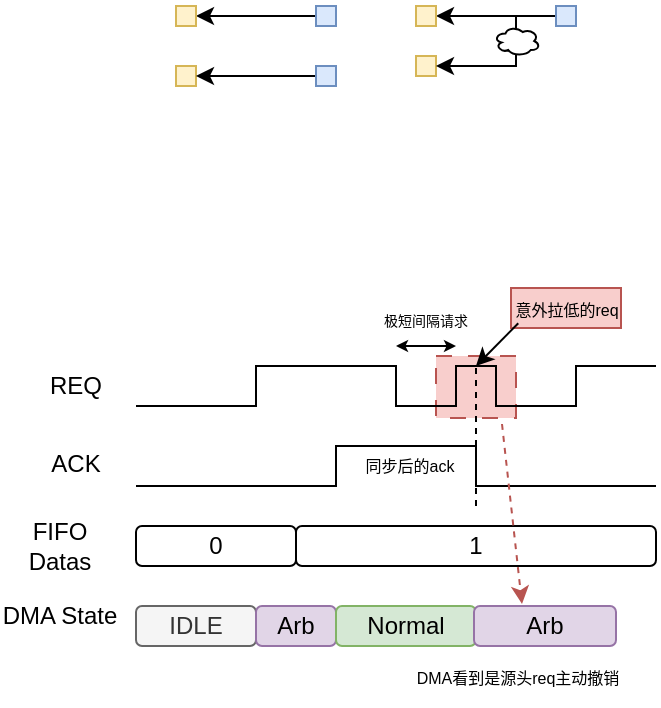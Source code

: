 <mxfile version="28.2.7">
  <diagram name="第 1 页" id="sUjrsr-3F8aG3lY-iyfI">
    <mxGraphModel dx="550" dy="259" grid="1" gridSize="10" guides="1" tooltips="1" connect="1" arrows="1" fold="1" page="1" pageScale="1" pageWidth="827" pageHeight="1169" math="0" shadow="0">
      <root>
        <mxCell id="0" />
        <mxCell id="1" parent="0" />
        <mxCell id="8jhFf3LtY-YSPnvbyiWp-30" value="" style="rounded=0;whiteSpace=wrap;html=1;dashed=1;dashPattern=8 8;fillColor=#f8cecc;strokeColor=#b85450;" vertex="1" parent="1">
          <mxGeometry x="370" y="495" width="40" height="31" as="geometry" />
        </mxCell>
        <mxCell id="8jhFf3LtY-YSPnvbyiWp-1" value="" style="rounded=0;whiteSpace=wrap;html=1;fillColor=#fff2cc;strokeColor=#d6b656;" vertex="1" parent="1">
          <mxGeometry x="240" y="350" width="10" height="10" as="geometry" />
        </mxCell>
        <mxCell id="8jhFf3LtY-YSPnvbyiWp-6" style="edgeStyle=orthogonalEdgeStyle;rounded=0;orthogonalLoop=1;jettySize=auto;html=1;entryX=1;entryY=0.5;entryDx=0;entryDy=0;" edge="1" parent="1" source="8jhFf3LtY-YSPnvbyiWp-3" target="8jhFf3LtY-YSPnvbyiWp-4">
          <mxGeometry relative="1" as="geometry" />
        </mxCell>
        <mxCell id="8jhFf3LtY-YSPnvbyiWp-3" value="" style="rounded=0;whiteSpace=wrap;html=1;fillColor=#dae8fc;strokeColor=#6c8ebf;" vertex="1" parent="1">
          <mxGeometry x="310" y="320" width="10" height="10" as="geometry" />
        </mxCell>
        <mxCell id="8jhFf3LtY-YSPnvbyiWp-4" value="" style="rounded=0;whiteSpace=wrap;html=1;fillColor=#fff2cc;strokeColor=#d6b656;" vertex="1" parent="1">
          <mxGeometry x="240" y="320" width="10" height="10" as="geometry" />
        </mxCell>
        <mxCell id="8jhFf3LtY-YSPnvbyiWp-7" style="edgeStyle=orthogonalEdgeStyle;rounded=0;orthogonalLoop=1;jettySize=auto;html=1;entryX=1;entryY=0.5;entryDx=0;entryDy=0;" edge="1" parent="1" source="8jhFf3LtY-YSPnvbyiWp-5" target="8jhFf3LtY-YSPnvbyiWp-1">
          <mxGeometry relative="1" as="geometry" />
        </mxCell>
        <mxCell id="8jhFf3LtY-YSPnvbyiWp-5" value="" style="rounded=0;whiteSpace=wrap;html=1;fillColor=#dae8fc;strokeColor=#6c8ebf;" vertex="1" parent="1">
          <mxGeometry x="310" y="350" width="10" height="10" as="geometry" />
        </mxCell>
        <mxCell id="8jhFf3LtY-YSPnvbyiWp-8" value="" style="rounded=0;whiteSpace=wrap;html=1;fillColor=#fff2cc;strokeColor=#d6b656;" vertex="1" parent="1">
          <mxGeometry x="360" y="345" width="10" height="10" as="geometry" />
        </mxCell>
        <mxCell id="8jhFf3LtY-YSPnvbyiWp-9" style="edgeStyle=orthogonalEdgeStyle;rounded=0;orthogonalLoop=1;jettySize=auto;html=1;entryX=1;entryY=0.5;entryDx=0;entryDy=0;" edge="1" parent="1" source="8jhFf3LtY-YSPnvbyiWp-10" target="8jhFf3LtY-YSPnvbyiWp-11">
          <mxGeometry relative="1" as="geometry" />
        </mxCell>
        <mxCell id="8jhFf3LtY-YSPnvbyiWp-10" value="" style="rounded=0;whiteSpace=wrap;html=1;fillColor=#dae8fc;strokeColor=#6c8ebf;" vertex="1" parent="1">
          <mxGeometry x="430" y="320" width="10" height="10" as="geometry" />
        </mxCell>
        <mxCell id="8jhFf3LtY-YSPnvbyiWp-11" value="" style="rounded=0;whiteSpace=wrap;html=1;fillColor=#fff2cc;strokeColor=#d6b656;" vertex="1" parent="1">
          <mxGeometry x="360" y="320" width="10" height="10" as="geometry" />
        </mxCell>
        <mxCell id="8jhFf3LtY-YSPnvbyiWp-12" style="edgeStyle=orthogonalEdgeStyle;rounded=0;orthogonalLoop=1;jettySize=auto;html=1;entryX=1;entryY=0.5;entryDx=0;entryDy=0;" edge="1" parent="1" target="8jhFf3LtY-YSPnvbyiWp-8">
          <mxGeometry relative="1" as="geometry">
            <mxPoint x="410" y="325" as="sourcePoint" />
            <Array as="points">
              <mxPoint x="410" y="350" />
            </Array>
          </mxGeometry>
        </mxCell>
        <mxCell id="8jhFf3LtY-YSPnvbyiWp-15" value="" style="ellipse;shape=cloud;whiteSpace=wrap;html=1;" vertex="1" parent="1">
          <mxGeometry x="399" y="330" width="23" height="15" as="geometry" />
        </mxCell>
        <mxCell id="8jhFf3LtY-YSPnvbyiWp-16" value="" style="endArrow=none;html=1;rounded=0;" edge="1" parent="1">
          <mxGeometry width="50" height="50" relative="1" as="geometry">
            <mxPoint x="220" y="520" as="sourcePoint" />
            <mxPoint x="480" y="500" as="targetPoint" />
            <Array as="points">
              <mxPoint x="280" y="520" />
              <mxPoint x="280" y="500" />
              <mxPoint x="350" y="500" />
              <mxPoint x="350" y="520" />
              <mxPoint x="380" y="520" />
              <mxPoint x="380" y="500" />
              <mxPoint x="400" y="500" />
              <mxPoint x="400" y="520" />
              <mxPoint x="440" y="520" />
              <mxPoint x="440" y="500" />
            </Array>
          </mxGeometry>
        </mxCell>
        <mxCell id="8jhFf3LtY-YSPnvbyiWp-17" value="" style="endArrow=none;html=1;rounded=0;" edge="1" parent="1">
          <mxGeometry width="50" height="50" relative="1" as="geometry">
            <mxPoint x="220" y="560" as="sourcePoint" />
            <mxPoint x="480" y="560" as="targetPoint" />
            <Array as="points">
              <mxPoint x="320" y="560" />
              <mxPoint x="320" y="540" />
              <mxPoint x="390" y="540" />
              <mxPoint x="390" y="560" />
            </Array>
          </mxGeometry>
        </mxCell>
        <mxCell id="8jhFf3LtY-YSPnvbyiWp-18" value="0" style="rounded=1;whiteSpace=wrap;html=1;" vertex="1" parent="1">
          <mxGeometry x="220" y="580" width="80" height="20" as="geometry" />
        </mxCell>
        <mxCell id="8jhFf3LtY-YSPnvbyiWp-19" value="1" style="rounded=1;whiteSpace=wrap;html=1;" vertex="1" parent="1">
          <mxGeometry x="300" y="580" width="180" height="20" as="geometry" />
        </mxCell>
        <mxCell id="8jhFf3LtY-YSPnvbyiWp-20" value="IDLE" style="rounded=1;whiteSpace=wrap;html=1;fillColor=#f5f5f5;fontColor=#333333;strokeColor=#666666;" vertex="1" parent="1">
          <mxGeometry x="220" y="620" width="60" height="20" as="geometry" />
        </mxCell>
        <mxCell id="8jhFf3LtY-YSPnvbyiWp-21" value="Arb" style="rounded=1;whiteSpace=wrap;html=1;fillColor=#e1d5e7;strokeColor=#9673a6;" vertex="1" parent="1">
          <mxGeometry x="280" y="620" width="40" height="20" as="geometry" />
        </mxCell>
        <mxCell id="8jhFf3LtY-YSPnvbyiWp-22" value="&lt;div&gt;Normal&lt;/div&gt;" style="rounded=1;whiteSpace=wrap;html=1;fillColor=#d5e8d4;strokeColor=#82b366;" vertex="1" parent="1">
          <mxGeometry x="320" y="620" width="70" height="20" as="geometry" />
        </mxCell>
        <mxCell id="8jhFf3LtY-YSPnvbyiWp-23" value="Arb" style="rounded=1;whiteSpace=wrap;html=1;fillColor=#e1d5e7;strokeColor=#9673a6;" vertex="1" parent="1">
          <mxGeometry x="389" y="620" width="71" height="20" as="geometry" />
        </mxCell>
        <mxCell id="8jhFf3LtY-YSPnvbyiWp-25" value="" style="endArrow=classic;startArrow=classic;html=1;rounded=0;startSize=3;endSize=3;" edge="1" parent="1">
          <mxGeometry width="50" height="50" relative="1" as="geometry">
            <mxPoint x="350" y="490" as="sourcePoint" />
            <mxPoint x="380" y="490" as="targetPoint" />
          </mxGeometry>
        </mxCell>
        <mxCell id="8jhFf3LtY-YSPnvbyiWp-26" value="&lt;font style=&quot;font-size: 7px;&quot;&gt;极短间隔请求&lt;/font&gt;" style="text;html=1;whiteSpace=wrap;strokeColor=none;fillColor=none;align=center;verticalAlign=middle;rounded=0;" vertex="1" parent="1">
          <mxGeometry x="335" y="461" width="60" height="30" as="geometry" />
        </mxCell>
        <mxCell id="8jhFf3LtY-YSPnvbyiWp-27" value="&lt;font style=&quot;font-size: 8px;&quot;&gt;同步后的ack&lt;/font&gt;" style="text;html=1;whiteSpace=wrap;strokeColor=none;fillColor=none;align=center;verticalAlign=middle;rounded=0;" vertex="1" parent="1">
          <mxGeometry x="327" y="534" width="60" height="30" as="geometry" />
        </mxCell>
        <mxCell id="8jhFf3LtY-YSPnvbyiWp-28" value="&lt;font style=&quot;font-size: 8px;&quot;&gt;意外拉低的req&lt;/font&gt;" style="text;html=1;whiteSpace=wrap;strokeColor=#b85450;fillColor=#f8cecc;align=center;verticalAlign=middle;rounded=0;" vertex="1" parent="1">
          <mxGeometry x="407.5" y="461" width="55" height="20" as="geometry" />
        </mxCell>
        <mxCell id="8jhFf3LtY-YSPnvbyiWp-29" value="" style="endArrow=classic;html=1;rounded=0;exitX=0.066;exitY=0.882;exitDx=0;exitDy=0;exitPerimeter=0;" edge="1" parent="1" source="8jhFf3LtY-YSPnvbyiWp-28">
          <mxGeometry width="50" height="50" relative="1" as="geometry">
            <mxPoint x="380" y="541" as="sourcePoint" />
            <mxPoint x="390" y="500" as="targetPoint" />
          </mxGeometry>
        </mxCell>
        <mxCell id="8jhFf3LtY-YSPnvbyiWp-31" value="" style="endArrow=none;html=1;rounded=0;entryX=0.5;entryY=1;entryDx=0;entryDy=0;dashed=1;" edge="1" parent="1">
          <mxGeometry width="50" height="50" relative="1" as="geometry">
            <mxPoint x="390" y="570" as="sourcePoint" />
            <mxPoint x="390" y="499" as="targetPoint" />
          </mxGeometry>
        </mxCell>
        <mxCell id="8jhFf3LtY-YSPnvbyiWp-32" value="" style="endArrow=classic;html=1;rounded=0;entryX=0.42;entryY=0;entryDx=0;entryDy=0;entryPerimeter=0;dashed=1;fillColor=#f8cecc;strokeColor=#b85450;" edge="1" parent="1">
          <mxGeometry width="50" height="50" relative="1" as="geometry">
            <mxPoint x="403" y="529" as="sourcePoint" />
            <mxPoint x="413" y="619" as="targetPoint" />
          </mxGeometry>
        </mxCell>
        <mxCell id="8jhFf3LtY-YSPnvbyiWp-33" value="&lt;font style=&quot;font-size: 8px;&quot;&gt;DMA看到是源头req主动撤销&lt;/font&gt;" style="text;html=1;whiteSpace=wrap;strokeColor=none;fillColor=none;align=center;verticalAlign=middle;rounded=0;" vertex="1" parent="1">
          <mxGeometry x="345.5" y="640" width="130" height="30" as="geometry" />
        </mxCell>
        <mxCell id="8jhFf3LtY-YSPnvbyiWp-34" value="REQ" style="text;html=1;whiteSpace=wrap;strokeColor=none;fillColor=none;align=center;verticalAlign=middle;rounded=0;" vertex="1" parent="1">
          <mxGeometry x="160" y="495" width="60" height="30" as="geometry" />
        </mxCell>
        <mxCell id="8jhFf3LtY-YSPnvbyiWp-35" value="ACK" style="text;html=1;whiteSpace=wrap;strokeColor=none;fillColor=none;align=center;verticalAlign=middle;rounded=0;" vertex="1" parent="1">
          <mxGeometry x="160" y="534" width="60" height="30" as="geometry" />
        </mxCell>
        <mxCell id="8jhFf3LtY-YSPnvbyiWp-36" value="FIFO Datas" style="text;html=1;whiteSpace=wrap;strokeColor=none;fillColor=none;align=center;verticalAlign=middle;rounded=0;" vertex="1" parent="1">
          <mxGeometry x="152" y="575" width="60" height="30" as="geometry" />
        </mxCell>
        <mxCell id="8jhFf3LtY-YSPnvbyiWp-37" value="DMA State" style="text;html=1;whiteSpace=wrap;strokeColor=none;fillColor=none;align=center;verticalAlign=middle;rounded=0;" vertex="1" parent="1">
          <mxGeometry x="152" y="610" width="60" height="30" as="geometry" />
        </mxCell>
      </root>
    </mxGraphModel>
  </diagram>
</mxfile>
